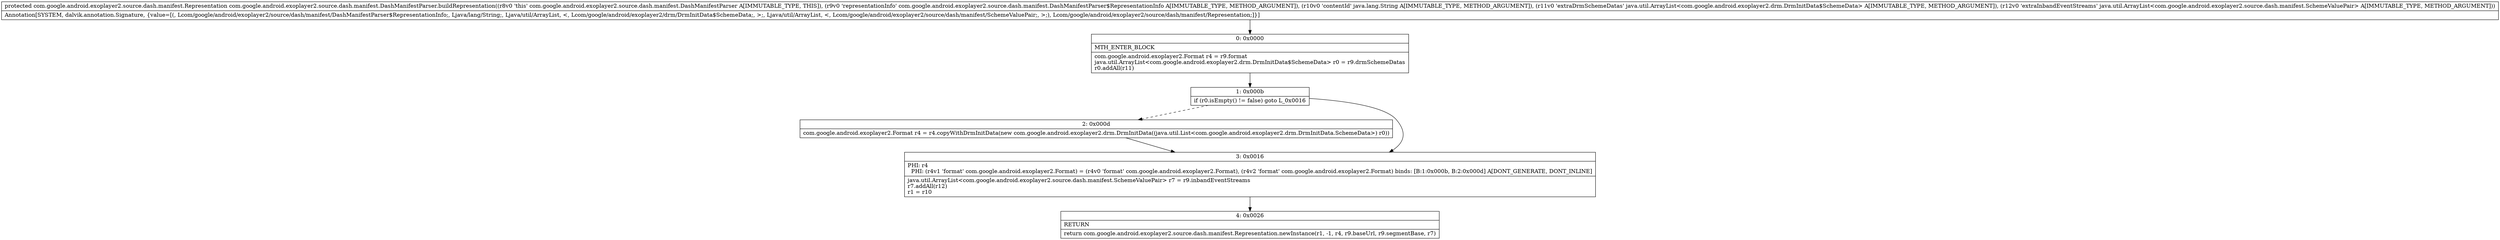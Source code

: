 digraph "CFG forcom.google.android.exoplayer2.source.dash.manifest.DashManifestParser.buildRepresentation(Lcom\/google\/android\/exoplayer2\/source\/dash\/manifest\/DashManifestParser$RepresentationInfo;Ljava\/lang\/String;Ljava\/util\/ArrayList;Ljava\/util\/ArrayList;)Lcom\/google\/android\/exoplayer2\/source\/dash\/manifest\/Representation;" {
Node_0 [shape=record,label="{0\:\ 0x0000|MTH_ENTER_BLOCK\l|com.google.android.exoplayer2.Format r4 = r9.format\ljava.util.ArrayList\<com.google.android.exoplayer2.drm.DrmInitData$SchemeData\> r0 = r9.drmSchemeDatas\lr0.addAll(r11)\l}"];
Node_1 [shape=record,label="{1\:\ 0x000b|if (r0.isEmpty() != false) goto L_0x0016\l}"];
Node_2 [shape=record,label="{2\:\ 0x000d|com.google.android.exoplayer2.Format r4 = r4.copyWithDrmInitData(new com.google.android.exoplayer2.drm.DrmInitData((java.util.List\<com.google.android.exoplayer2.drm.DrmInitData.SchemeData\>) r0))\l}"];
Node_3 [shape=record,label="{3\:\ 0x0016|PHI: r4 \l  PHI: (r4v1 'format' com.google.android.exoplayer2.Format) = (r4v0 'format' com.google.android.exoplayer2.Format), (r4v2 'format' com.google.android.exoplayer2.Format) binds: [B:1:0x000b, B:2:0x000d] A[DONT_GENERATE, DONT_INLINE]\l|java.util.ArrayList\<com.google.android.exoplayer2.source.dash.manifest.SchemeValuePair\> r7 = r9.inbandEventStreams\lr7.addAll(r12)\lr1 = r10\l}"];
Node_4 [shape=record,label="{4\:\ 0x0026|RETURN\l|return com.google.android.exoplayer2.source.dash.manifest.Representation.newInstance(r1, \-1, r4, r9.baseUrl, r9.segmentBase, r7)\l}"];
MethodNode[shape=record,label="{protected com.google.android.exoplayer2.source.dash.manifest.Representation com.google.android.exoplayer2.source.dash.manifest.DashManifestParser.buildRepresentation((r8v0 'this' com.google.android.exoplayer2.source.dash.manifest.DashManifestParser A[IMMUTABLE_TYPE, THIS]), (r9v0 'representationInfo' com.google.android.exoplayer2.source.dash.manifest.DashManifestParser$RepresentationInfo A[IMMUTABLE_TYPE, METHOD_ARGUMENT]), (r10v0 'contentId' java.lang.String A[IMMUTABLE_TYPE, METHOD_ARGUMENT]), (r11v0 'extraDrmSchemeDatas' java.util.ArrayList\<com.google.android.exoplayer2.drm.DrmInitData$SchemeData\> A[IMMUTABLE_TYPE, METHOD_ARGUMENT]), (r12v0 'extraInbandEventStreams' java.util.ArrayList\<com.google.android.exoplayer2.source.dash.manifest.SchemeValuePair\> A[IMMUTABLE_TYPE, METHOD_ARGUMENT]))  | Annotation[SYSTEM, dalvik.annotation.Signature, \{value=[(, Lcom\/google\/android\/exoplayer2\/source\/dash\/manifest\/DashManifestParser$RepresentationInfo;, Ljava\/lang\/String;, Ljava\/util\/ArrayList, \<, Lcom\/google\/android\/exoplayer2\/drm\/DrmInitData$SchemeData;, \>;, Ljava\/util\/ArrayList, \<, Lcom\/google\/android\/exoplayer2\/source\/dash\/manifest\/SchemeValuePair;, \>;), Lcom\/google\/android\/exoplayer2\/source\/dash\/manifest\/Representation;]\}]\l}"];
MethodNode -> Node_0;
Node_0 -> Node_1;
Node_1 -> Node_2[style=dashed];
Node_1 -> Node_3;
Node_2 -> Node_3;
Node_3 -> Node_4;
}

